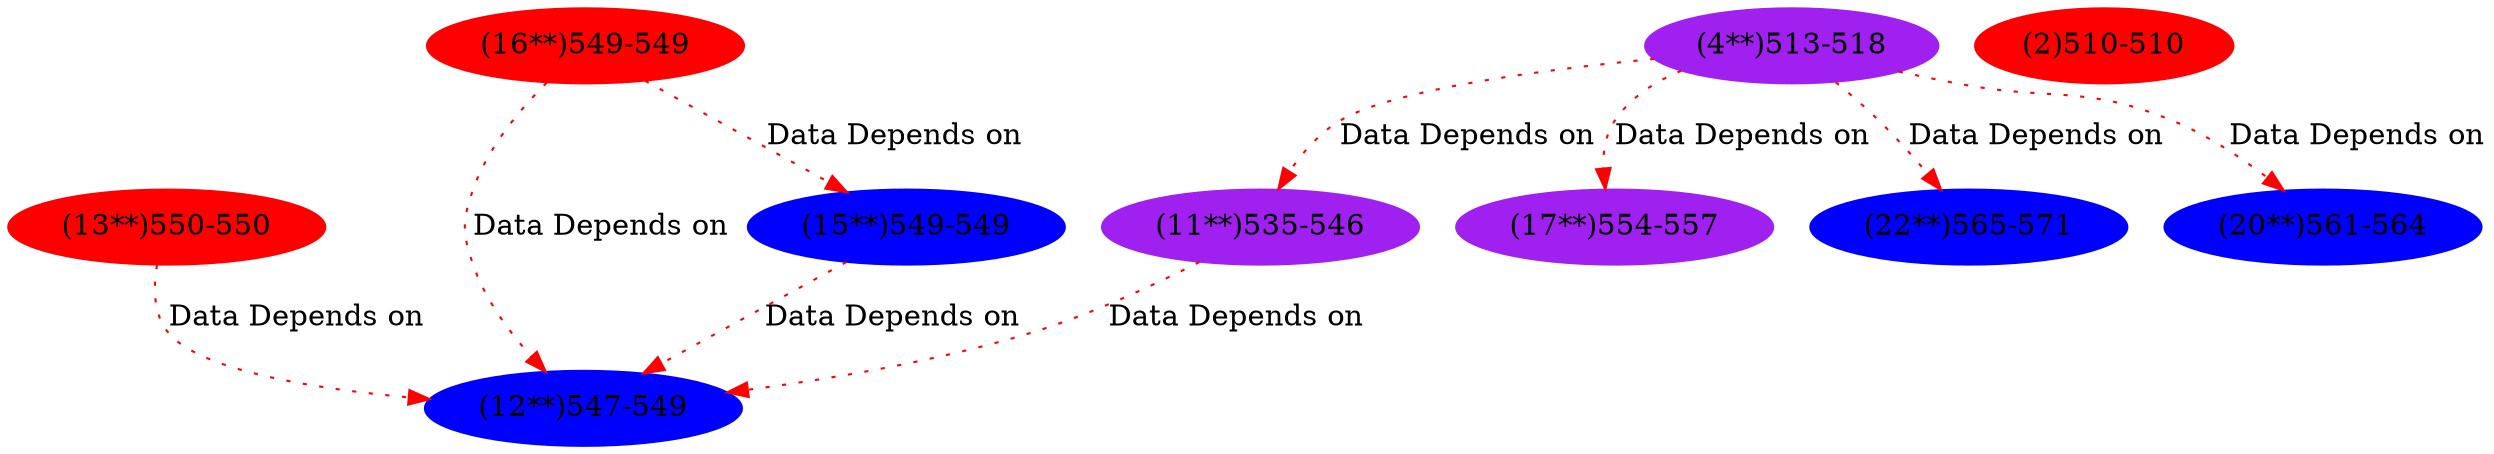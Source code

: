 digraph "" { 
13[ label="(13**)550-550",color=red,style=filled];
12[ label="(12**)547-549",color=blue,style=filled];
16[ label="(16**)549-549",color=red,style=filled];
12[ label="(12**)547-549",color=blue,style=filled];
15[ label="(15**)549-549",color=blue,style=filled];
11[ label="(11**)535-546",color=purple,style=filled];
12[ label="(12**)547-549",color=blue,style=filled];
11[ label="(11**)535-546",color=purple,style=filled];
11[ label="(11**)535-546",color=purple,style=filled];
17[ label="(17**)554-557",color=purple,style=filled];
17[ label="(17**)554-557",color=purple,style=filled];
17[ label="(17**)554-557",color=purple,style=filled];
17[ label="(17**)554-557",color=purple,style=filled];
22[ label="(22**)565-571",color=blue,style=filled];
22[ label="(22**)565-571",color=blue,style=filled];
22[ label="(22**)565-571",color=blue,style=filled];
20[ label="(20**)561-564",color=blue,style=filled];
20[ label="(20**)561-564",color=blue,style=filled];
20[ label="(20**)561-564",color=blue,style=filled];
20[ label="(20**)561-564",color=blue,style=filled];
22[ label="(22**)565-571",color=blue,style=filled];
22[ label="(22**)565-571",color=blue,style=filled];
22[ label="(22**)565-571",color=blue,style=filled];
22[ label="(22**)565-571",color=blue,style=filled];
4[ label="(4**)513-518",color=purple,style=filled];
4[ label="(4**)513-518",color=purple,style=filled];
4[ label="(4**)513-518",color=purple,style=filled];
4[ label="(4**)513-518",color=purple,style=filled];
4[ label="(4**)513-518",color=purple,style=filled];
4[ label="(4**)513-518",color=purple,style=filled];
11[ label="(11**)535-546",color=purple,style=filled];
11[ label="(11**)535-546",color=purple,style=filled];
11[ label="(11**)535-546",color=purple,style=filled];
11[ label="(11**)535-546",color=purple,style=filled];
11[ label="(11**)535-546",color=purple,style=filled];
11[ label="(11**)535-546",color=purple,style=filled];
11[ label="(11**)535-546",color=purple,style=filled];
11[ label="(11**)535-546",color=purple,style=filled];
11[ label="(11**)535-546",color=purple,style=filled];
2[ label="(2)510-510",color=red,style=filled];
16->15[ color="red" label="Data Depends on" style = dotted ];
16->12[ color="red" label="Data Depends on" style = dotted ];
4->22[ color="red" label="Data Depends on" style = dotted ];
4->20[ color="red" label="Data Depends on" style = dotted ];
4->17[ color="red" label="Data Depends on" style = dotted ];
4->11[ color="red" label="Data Depends on" style = dotted ];
11->12[ color="red" label="Data Depends on" style = dotted ];
13->12[ color="red" label="Data Depends on" style = dotted ];
15->12[ color="red" label="Data Depends on" style = dotted ];
}